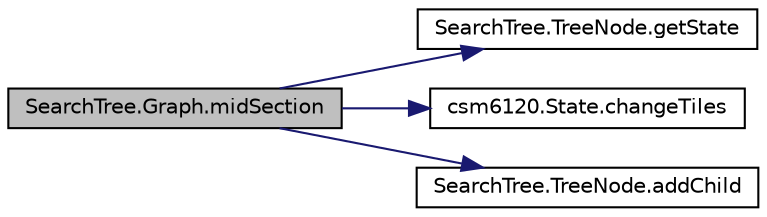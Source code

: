 digraph "SearchTree.Graph.midSection"
{
  edge [fontname="Helvetica",fontsize="10",labelfontname="Helvetica",labelfontsize="10"];
  node [fontname="Helvetica",fontsize="10",shape=record];
  rankdir="LR";
  Node1 [label="SearchTree.Graph.midSection",height=0.2,width=0.4,color="black", fillcolor="grey75", style="filled", fontcolor="black"];
  Node1 -> Node2 [color="midnightblue",fontsize="10",style="solid",fontname="Helvetica"];
  Node2 [label="SearchTree.TreeNode.getState",height=0.2,width=0.4,color="black", fillcolor="white", style="filled",URL="$class_search_tree_1_1_tree_node.html#a7d27acf186463a6f37ba79ef6113ac2b"];
  Node1 -> Node3 [color="midnightblue",fontsize="10",style="solid",fontname="Helvetica"];
  Node3 [label="csm6120.State.changeTiles",height=0.2,width=0.4,color="black", fillcolor="white", style="filled",URL="$classcsm6120_1_1_state.html#af30aa25f99dc9443754be03d6b6c6a1c"];
  Node1 -> Node4 [color="midnightblue",fontsize="10",style="solid",fontname="Helvetica"];
  Node4 [label="SearchTree.TreeNode.addChild",height=0.2,width=0.4,color="black", fillcolor="white", style="filled",URL="$class_search_tree_1_1_tree_node.html#ad93c9da8ec6858c0c85050ad9bcf5108"];
}

